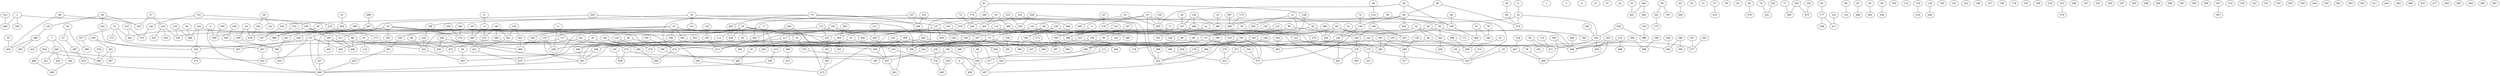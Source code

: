 graph {
  0;
  1;
  2;
  3;
  4;
  5;
  6;
  7;
  8;
  9;
  10;
  11;
  12;
  13;
  14;
  15;
  16;
  17;
  18;
  19;
  20;
  21;
  22;
  23;
  24;
  25;
  26;
  27;
  28;
  29;
  30;
  31;
  32;
  33;
  34;
  35;
  36;
  37;
  38;
  39;
  40;
  41;
  42;
  43;
  44;
  45;
  46;
  47;
  48;
  49;
  50;
  51;
  52;
  53;
  54;
  55;
  56;
  57;
  58;
  59;
  60;
  61;
  62;
  63;
  64;
  65;
  66;
  67;
  68;
  69;
  70;
  71;
  72;
  73;
  74;
  75;
  76;
  77;
  78;
  79;
  80;
  81;
  82;
  83;
  84;
  85;
  86;
  87;
  88;
  89;
  90;
  91;
  92;
  93;
  94;
  95;
  96;
  97;
  98;
  99;
  100;
  101;
  102;
  103;
  104;
  105;
  106;
  107;
  108;
  109;
  110;
  111;
  112;
  113;
  114;
  115;
  116;
  117;
  118;
  119;
  120;
  121;
  122;
  123;
  124;
  125;
  126;
  127;
  128;
  129;
  130;
  131;
  132;
  133;
  134;
  135;
  136;
  137;
  138;
  139;
  140;
  141;
  142;
  143;
  144;
  145;
  146;
  147;
  148;
  149;
  150;
  151;
  152;
  153;
  154;
  155;
  156;
  157;
  158;
  159;
  160;
  161;
  162;
  163;
  164;
  165;
  166;
  167;
  168;
  169;
  170;
  171;
  172;
  173;
  174;
  175;
  176;
  177;
  178;
  179;
  180;
  181;
  182;
  183;
  184;
  185;
  186;
  187;
  188;
  189;
  190;
  191;
  192;
  193;
  194;
  195;
  196;
  197;
  198;
  199;
  200;
  201;
  202;
  203;
  204;
  205;
  206;
  207;
  208;
  209;
  210;
  211;
  212;
  213;
  214;
  215;
  216;
  217;
  218;
  219;
  220;
  221;
  222;
  223;
  224;
  225;
  226;
  227;
  228;
  229;
  230;
  231;
  232;
  233;
  234;
  235;
  236;
  237;
  238;
  239;
  240;
  241;
  242;
  243;
  244;
  245;
  246;
  247;
  248;
  249;
  250;
  251;
  252;
  253;
  254;
  255;
  256;
  257;
  258;
  259;
  260;
  261;
  262;
  263;
  264;
  265;
  266;
  267;
  268;
  269;
  270;
  271;
  272;
  273;
  274;
  275;
  276;
  277;
  278;
  279;
  280;
  281;
  282;
  283;
  284;
  285;
  286;
  287;
  288;
  289;
  290;
  291;
  292;
  293;
  294;
  295;
  296;
  297;
  298;
  299;
  300;
  301;
  302;
  303;
  304;
  305;
  306;
  307;
  308;
  309;
  310;
  311;
  312;
  313;
  314;
  315;
  316;
  317;
  318;
  319;
  320;
  321;
  322;
  323;
  324;
  325;
  326;
  327;
  328;
  329;
  330;
  331;
  332;
  333;
  334;
  335;
  336;
  337;
  338;
  339;
  340;
  341;
  342;
  343;
  344;
  345;
  346;
  347;
  348;
  349;
  350;
  351;
  352;
  353;
  354;
  355;
  356;
  357;
  358;
  359;
  360;
  361;
  362;
  363;
  364;
  365;
  366;
  367;
  368;
  369;
  370;
  371;
  372;
  373;
  374;
  375;
  376;
  377;
  378;
  379;
  380;
  381;
  382;
  383;
  384;
  385;
  386;
  387;
  388;
  389;
  390;
  391;
  392;
  393;
  394;
  395;
  396;
  397;
  398;
  399;
  400;
  401;
  402;
  403;
  404;
  405;
  406;
  407;
  408;
  409;
  410;
  411;
  412;
  413;
  414;
  415;
  416;
  417;
  418;
  419;
  420;
  421;
  422;
  423;
  424;
  425;
  426;
  427;
  428;
  429;
  430;
  431;
  432;
  433;
  434;
  435;
  436;
  437;
  438;
  439;
  440;
  441;
  442;
  443;
  444;
  445;
  446;
  447;
  448;
  449;
  450;
  451;
  452;
  453;
  454;
  455;
  456;
  457;
  458;
  459;
  460;
  461;
  462;
  463;
  464;
  465;
  466;
  467;
  468;
  469;
  470;
  471;
  472;
  473;
  474;
  475;
  476;
  477;
  478;
  479;
  480;
  481;
  482;
  483;
  484;
  485;
  486;
  487;
  488;
  489;
  490;
  491;
  492;
  493;
  494;
  495;
  496;
  497;
  498;
  499;
  0 -- 490;
  0 -- 399;
  2 -- 215;
  2 -- 183;
  2 -- 446;
  5 -- 196;
  6 -- 458;
  7 -- 240;
  7 -- 180;
  7 -- 422;
  8 -- 52;
  9 -- 13;
  10 -- 151;
  10 -- 108;
  10 -- 127;
  11 -- 208;
  11 -- 117;
  12 -- 82;
  12 -- 137;
  12 -- 202;
  13 -- 275;
  13 -- 440;
  14 -- 243;
  14 -- 168;
  15 -- 360;
  16 -- 481;
  16 -- 418;
  16 -- 100;
  16 -- 233;
  16 -- 106;
  16 -- 190;
  17 -- 213;
  17 -- 119;
  17 -- 254;
  18 -- 323;
  19 -- 32;
  19 -- 115;
  19 -- 324;
  19 -- 103;
  19 -- 73;
  19 -- 92;
  19 -- 428;
  19 -- 239;
  20 -- 272;
  20 -- 476;
  21 -- 337;
  21 -- 373;
  21 -- 442;
  21 -- 287;
  22 -- 81;
  22 -- 290;
  23 -- 439;
  24 -- 418;
  24 -- 259;
  25 -- 184;
  26 -- 393;
  28 -- 197;
  29 -- 182;
  29 -- 122;
  30 -- 256;
  30 -- 131;
  30 -- 228;
  30 -- 374;
  30 -- 327;
  30 -- 445;
  30 -- 382;
  32 -- 282;
  32 -- 155;
  33 -- 245;
  33 -- 408;
  35 -- 491;
  36 -- 162;
  36 -- 357;
  37 -- 163;
  37 -- 325;
  38 -- 64;
  38 -- 450;
  38 -- 198;
  39 -- 184;
  39 -- 171;
  40 -- 242;
  40 -- 325;
  40 -- 125;
  41 -- 262;
  42 -- 84;
  42 -- 393;
  42 -- 252;
  43 -- 206;
  44 -- 498;
  45 -- 385;
  45 -- 67;
  46 -- 404;
  46 -- 325;
  47 -- 450;
  47 -- 278;
  47 -- 198;
  47 -- 425;
  47 -- 127;
  48 -- 64;
  48 -- 375;
  49 -- 98;
  52 -- 375;
  52 -- 334;
  52 -- 191;
  53 -- 290;
  53 -- 403;
  53 -- 388;
  54 -- 471;
  54 -- 431;
  55 -- 404;
  56 -- 449;
  56 -- 58;
  57 -- 415;
  58 -- 488;
  58 -- 152;
  58 -- 252;
  60 -- 324;
  61 -- 148;
  61 -- 169;
  61 -- 174;
  63 -- 496;
  63 -- 88;
  64 -- 323;
  64 -- 311;
  64 -- 139;
  64 -- 459;
  65 -- 379;
  66 -- 152;
  66 -- 137;
  66 -- 153;
  66 -- 430;
  66 -- 319;
  67 -- 387;
  68 -- 454;
  69 -- 198;
  70 -- 139;
  71 -- 73;
  71 -- 302;
  72 -- 294;
  73 -- 165;
  73 -- 454;
  73 -- 413;
  73 -- 254;
  73 -- 447;
  74 -- 441;
  75 -- 178;
  75 -- 435;
  75 -- 248;
  75 -- 474;
  76 -- 290;
  76 -- 212;
  77 -- 395;
  78 -- 499;
  79 -- 245;
  80 -- 358;
  80 -- 413;
  81 -- 465;
  82 -- 368;
  82 -- 267;
  82 -- 430;
  83 -- 177;
  84 -- 178;
  84 -- 277;
  85 -- 250;
  85 -- 90;
  85 -- 95;
  86 -- 133;
  87 -- 366;
  88 -- 400;
  88 -- 324;
  89 -- 118;
  90 -- 280;
  90 -- 332;
  91 -- 450;
  91 -- 482;
  93 -- 352;
  94 -- 354;
  95 -- 427;
  96 -- 106;
  96 -- 380;
  96 -- 397;
  97 -- 112;
  97 -- 320;
  98 -- 375;
  99 -- 420;
  100 -- 483;
  101 -- 417;
  102 -- 168;
  102 -- 479;
  103 -- 376;
  104 -- 475;
  105 -- 207;
  106 -- 226;
  106 -- 290;
  107 -- 440;
  108 -- 224;
  110 -- 168;
  110 -- 429;
  111 -- 433;
  113 -- 233;
  113 -- 429;
  113 -- 399;
  116 -- 216;
  117 -- 272;
  117 -- 455;
  118 -- 149;
  119 -- 208;
  119 -- 381;
  119 -- 287;
  120 -- 438;
  121 -- 302;
  123 -- 185;
  124 -- 276;
  125 -- 286;
  126 -- 249;
  127 -- 229;
  127 -- 444;
  127 -- 269;
  128 -- 165;
  129 -- 498;
  129 -- 234;
  130 -- 450;
  131 -- 386;
  131 -- 453;
  131 -- 230;
  131 -- 455;
  131 -- 490;
  132 -- 160;
  132 -- 140;
  134 -- 498;
  134 -- 230;
  134 -- 137;
  135 -- 323;
  137 -- 372;
  137 -- 213;
  137 -- 454;
  137 -- 173;
  138 -- 289;
  139 -- 372;
  139 -- 184;
  140 -- 313;
  143 -- 401;
  143 -- 261;
  144 -- 197;
  144 -- 360;
  144 -- 296;
  145 -- 276;
  145 -- 266;
  147 -- 278;
  148 -- 243;
  149 -- 250;
  149 -- 267;
  150 -- 486;
  152 -- 289;
  152 -- 409;
  153 -- 439;
  153 -- 382;
  154 -- 280;
  155 -- 457;
  156 -- 195;
  156 -- 487;
  156 -- 376;
  159 -- 451;
  159 -- 196;
  159 -- 207;
  160 -- 437;
  160 -- 311;
  160 -- 283;
  161 -- 384;
  161 -- 290;
  161 -- 372;
  161 -- 463;
  162 -- 170;
  163 -- 432;
  163 -- 234;
  163 -- 221;
  164 -- 230;
  164 -- 201;
  166 -- 176;
  167 -- 248;
  167 -- 205;
  167 -- 478;
  168 -- 420;
  168 -- 342;
  172 -- 449;
  173 -- 323;
  173 -- 231;
  174 -- 294;
  175 -- 471;
  176 -- 425;
  177 -- 417;
  177 -- 328;
  180 -- 485;
  182 -- 418;
  184 -- 451;
  184 -- 348;
  184 -- 463;
  185 -- 413;
  186 -- 338;
  186 -- 362;
  187 -- 349;
  188 -- 496;
  188 -- 195;
  191 -- 480;
  191 -- 343;
  191 -- 233;
  191 -- 234;
  192 -- 275;
  192 -- 261;
  192 -- 299;
  193 -- 272;
  193 -- 309;
  193 -- 456;
  193 -- 217;
  194 -- 499;
  194 -- 488;
  196 -- 468;
  196 -- 380;
  197 -- 349;
  198 -- 408;
  199 -- 398;
  200 -- 473;
  200 -- 205;
  201 -- 467;
  201 -- 389;
  203 -- 434;
  203 -- 290;
  204 -- 472;
  204 -- 409;
  205 -- 413;
  207 -- 208;
  207 -- 427;
  209 -- 294;
  209 -- 425;
  209 -- 345;
  210 -- 248;
  211 -- 429;
  212 -- 279;
  213 -- 336;
  214 -- 488;
  214 -- 489;
  215 -- 273;
  217 -- 396;
  217 -- 381;
  218 -- 447;
  220 -- 277;
  222 -- 369;
  222 -- 478;
  223 -- 370;
  224 -- 324;
  225 -- 358;
  225 -- 362;
  226 -- 376;
  227 -- 313;
  227 -- 442;
  228 -- 407;
  230 -- 274;
  232 -- 441;
  233 -- 351;
  235 -- 349;
  236 -- 260;
  237 -- 277;
  238 -- 374;
  239 -- 301;
  240 -- 416;
  240 -- 321;
  240 -- 414;
  241 -- 320;
  241 -- 308;
  242 -- 407;
  243 -- 487;
  243 -- 280;
  243 -- 382;
  244 -- 371;
  248 -- 295;
  250 -- 279;
  252 -- 436;
  253 -- 290;
  253 -- 461;
  256 -- 473;
  258 -- 486;
  258 -- 334;
  259 -- 392;
  260 -- 392;
  261 -- 421;
  262 -- 341;
  263 -- 269;
  264 -- 362;
  266 -- 492;
  269 -- 353;
  269 -- 381;
  270 -- 412;
  271 -- 468;
  272 -- 454;
  272 -- 438;
  273 -- 472;
  279 -- 451;
  279 -- 405;
  280 -- 377;
  281 -- 323;
  281 -- 382;
  283 -- 400;
  283 -- 402;
  283 -- 488;
  286 -- 404;
  286 -- 383;
  287 -- 414;
  288 -- 297;
  289 -- 317;
  292 -- 320;
  292 -- 483;
  293 -- 395;
  293 -- 475;
  294 -- 368;
  295 -- 308;
  295 -- 364;
  296 -- 368;
  296 -- 329;
  296 -- 319;
  297 -- 356;
  297 -- 341;
  297 -- 442;
  297 -- 474;
  298 -- 425;
  300 -- 374;
  301 -- 423;
  303 -- 499;
  303 -- 488;
  303 -- 365;
  304 -- 389;
  304 -- 469;
  307 -- 347;
  308 -- 465;
  309 -- 356;
  309 -- 377;
  310 -- 403;
  310 -- 345;
  311 -- 400;
  312 -- 446;
  315 -- 323;
  316 -- 496;
  324 -- 393;
  326 -- 460;
  327 -- 490;
  330 -- 334;
  332 -- 372;
  334 -- 471;
  334 -- 365;
  336 -- 490;
  337 -- 385;
  340 -- 464;
  340 -- 491;
  341 -- 392;
  342 -- 457;
  346 -- 488;
  346 -- 398;
  348 -- 381;
  348 -- 414;
  349 -- 394;
  349 -- 397;
  350 -- 399;
  351 -- 452;
  356 -- 457;
  358 -- 381;
  359 -- 474;
  364 -- 433;
  367 -- 449;
  368 -- 448;
  368 -- 474;
  371 -- 372;
  371 -- 412;
  376 -- 460;
  378 -- 389;
  381 -- 490;
  384 -- 425;
  386 -- 412;
  387 -- 419;
  388 -- 480;
  388 -- 473;
  390 -- 430;
  392 -- 453;
  396 -- 410;
  401 -- 483;
  406 -- 488;
  408 -- 439;
  419 -- 490;
  421 -- 476;
  423 -- 490;
  424 -- 463;
  426 -- 439;
  429 -- 457;
  433 -- 487;
  434 -- 437;
  447 -- 499;
  452 -- 473;
  454 -- 487;
  454 -- 458;
  457 -- 461;
  469 -- 485;
  474 -- 492;
}